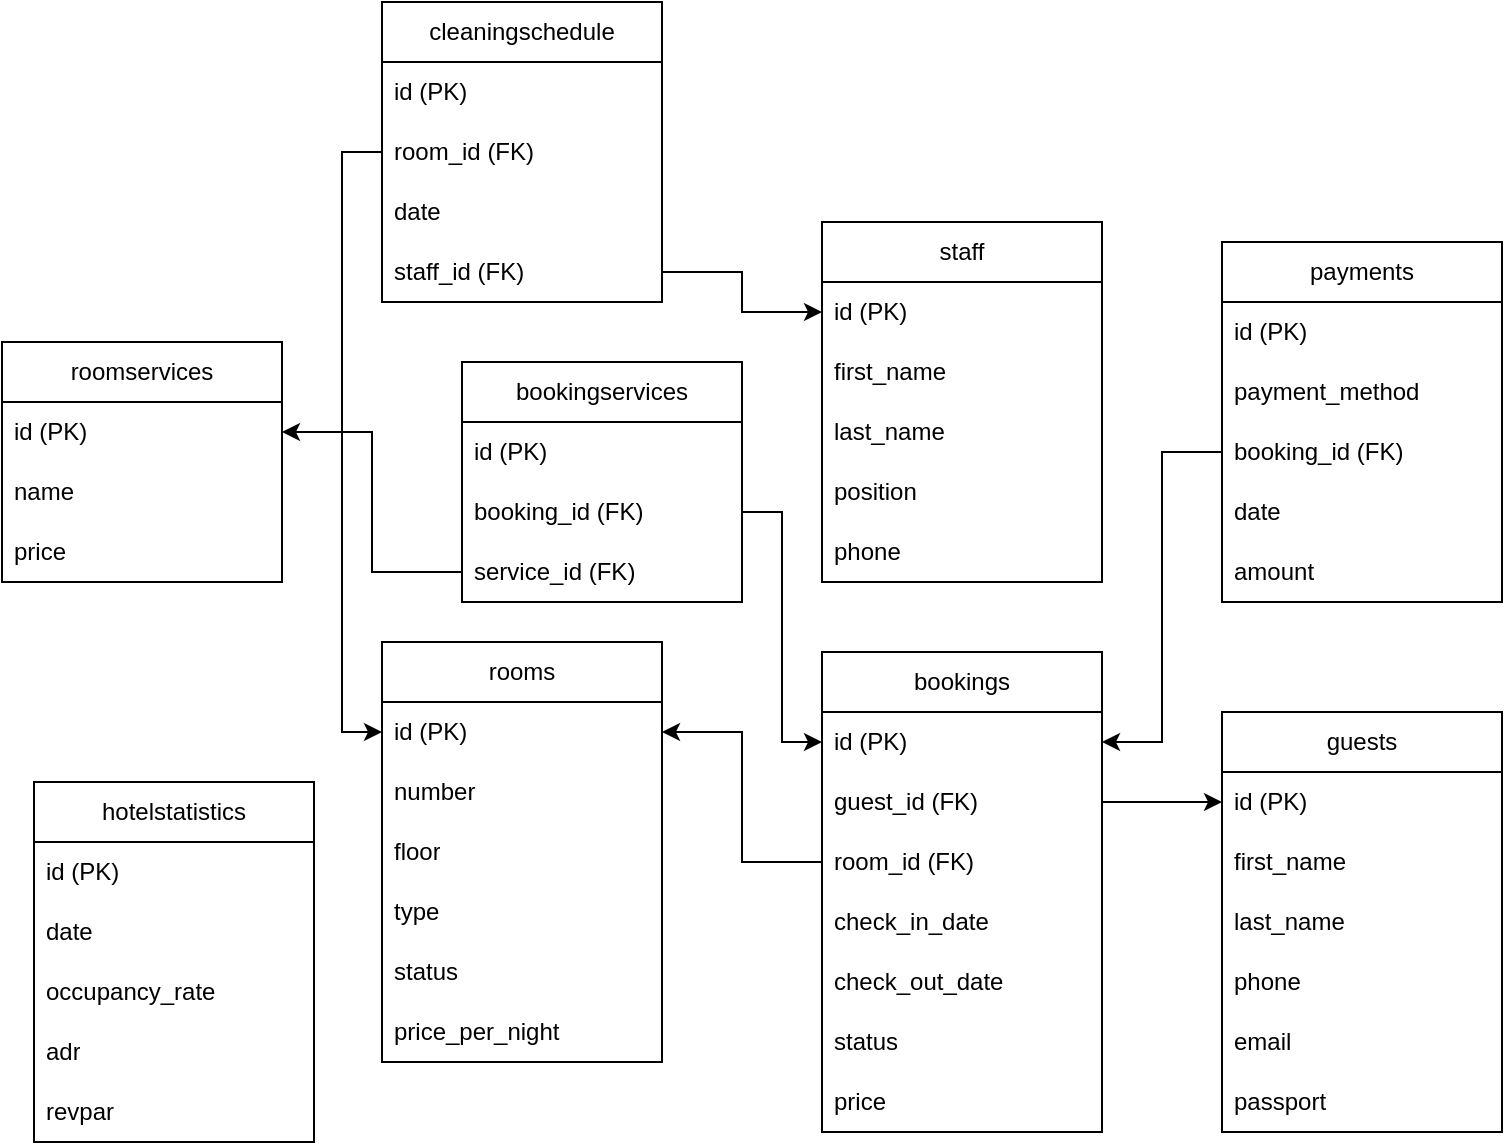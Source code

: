 <mxfile version="25.0.1">
  <diagram id="C5RBs43oDa-KdzZeNtuy" name="Page-1">
    <mxGraphModel dx="432" dy="943" grid="1" gridSize="10" guides="1" tooltips="1" connect="1" arrows="1" fold="1" page="1" pageScale="1" pageWidth="827" pageHeight="1169" math="0" shadow="0">
      <root>
        <mxCell id="WIyWlLk6GJQsqaUBKTNV-0" />
        <mxCell id="WIyWlLk6GJQsqaUBKTNV-1" parent="WIyWlLk6GJQsqaUBKTNV-0" />
        <mxCell id="dcnLrmFohTI-sGpCypVo-2" value="guests" style="swimlane;fontStyle=0;childLayout=stackLayout;horizontal=1;startSize=30;horizontalStack=0;resizeParent=1;resizeParentMax=0;resizeLast=0;collapsible=1;marginBottom=0;whiteSpace=wrap;html=1;" vertex="1" parent="WIyWlLk6GJQsqaUBKTNV-1">
          <mxGeometry x="644" y="625" width="140" height="210" as="geometry" />
        </mxCell>
        <mxCell id="dcnLrmFohTI-sGpCypVo-3" value="id (PK)" style="text;strokeColor=none;fillColor=none;align=left;verticalAlign=middle;spacingLeft=4;spacingRight=4;overflow=hidden;points=[[0,0.5],[1,0.5]];portConstraint=eastwest;rotatable=0;whiteSpace=wrap;html=1;" vertex="1" parent="dcnLrmFohTI-sGpCypVo-2">
          <mxGeometry y="30" width="140" height="30" as="geometry" />
        </mxCell>
        <mxCell id="dcnLrmFohTI-sGpCypVo-4" value="first_name" style="text;strokeColor=none;fillColor=none;align=left;verticalAlign=middle;spacingLeft=4;spacingRight=4;overflow=hidden;points=[[0,0.5],[1,0.5]];portConstraint=eastwest;rotatable=0;whiteSpace=wrap;html=1;" vertex="1" parent="dcnLrmFohTI-sGpCypVo-2">
          <mxGeometry y="60" width="140" height="30" as="geometry" />
        </mxCell>
        <mxCell id="dcnLrmFohTI-sGpCypVo-5" value="last_name" style="text;strokeColor=none;fillColor=none;align=left;verticalAlign=middle;spacingLeft=4;spacingRight=4;overflow=hidden;points=[[0,0.5],[1,0.5]];portConstraint=eastwest;rotatable=0;whiteSpace=wrap;html=1;" vertex="1" parent="dcnLrmFohTI-sGpCypVo-2">
          <mxGeometry y="90" width="140" height="30" as="geometry" />
        </mxCell>
        <mxCell id="dcnLrmFohTI-sGpCypVo-50" value="phone" style="text;strokeColor=none;fillColor=none;align=left;verticalAlign=middle;spacingLeft=4;spacingRight=4;overflow=hidden;points=[[0,0.5],[1,0.5]];portConstraint=eastwest;rotatable=0;whiteSpace=wrap;html=1;" vertex="1" parent="dcnLrmFohTI-sGpCypVo-2">
          <mxGeometry y="120" width="140" height="30" as="geometry" />
        </mxCell>
        <mxCell id="dcnLrmFohTI-sGpCypVo-51" value="email" style="text;strokeColor=none;fillColor=none;align=left;verticalAlign=middle;spacingLeft=4;spacingRight=4;overflow=hidden;points=[[0,0.5],[1,0.5]];portConstraint=eastwest;rotatable=0;whiteSpace=wrap;html=1;" vertex="1" parent="dcnLrmFohTI-sGpCypVo-2">
          <mxGeometry y="150" width="140" height="30" as="geometry" />
        </mxCell>
        <mxCell id="dcnLrmFohTI-sGpCypVo-52" value="passport" style="text;strokeColor=none;fillColor=none;align=left;verticalAlign=middle;spacingLeft=4;spacingRight=4;overflow=hidden;points=[[0,0.5],[1,0.5]];portConstraint=eastwest;rotatable=0;whiteSpace=wrap;html=1;" vertex="1" parent="dcnLrmFohTI-sGpCypVo-2">
          <mxGeometry y="180" width="140" height="30" as="geometry" />
        </mxCell>
        <mxCell id="dcnLrmFohTI-sGpCypVo-18" value="roomservices" style="swimlane;fontStyle=0;childLayout=stackLayout;horizontal=1;startSize=30;horizontalStack=0;resizeParent=1;resizeParentMax=0;resizeLast=0;collapsible=1;marginBottom=0;whiteSpace=wrap;html=1;" vertex="1" parent="WIyWlLk6GJQsqaUBKTNV-1">
          <mxGeometry x="34" y="440" width="140" height="120" as="geometry" />
        </mxCell>
        <mxCell id="dcnLrmFohTI-sGpCypVo-19" value="id (PK)" style="text;strokeColor=none;fillColor=none;align=left;verticalAlign=middle;spacingLeft=4;spacingRight=4;overflow=hidden;points=[[0,0.5],[1,0.5]];portConstraint=eastwest;rotatable=0;whiteSpace=wrap;html=1;" vertex="1" parent="dcnLrmFohTI-sGpCypVo-18">
          <mxGeometry y="30" width="140" height="30" as="geometry" />
        </mxCell>
        <mxCell id="dcnLrmFohTI-sGpCypVo-20" value="name" style="text;strokeColor=none;fillColor=none;align=left;verticalAlign=middle;spacingLeft=4;spacingRight=4;overflow=hidden;points=[[0,0.5],[1,0.5]];portConstraint=eastwest;rotatable=0;whiteSpace=wrap;html=1;" vertex="1" parent="dcnLrmFohTI-sGpCypVo-18">
          <mxGeometry y="60" width="140" height="30" as="geometry" />
        </mxCell>
        <mxCell id="dcnLrmFohTI-sGpCypVo-21" value="price" style="text;strokeColor=none;fillColor=none;align=left;verticalAlign=middle;spacingLeft=4;spacingRight=4;overflow=hidden;points=[[0,0.5],[1,0.5]];portConstraint=eastwest;rotatable=0;whiteSpace=wrap;html=1;" vertex="1" parent="dcnLrmFohTI-sGpCypVo-18">
          <mxGeometry y="90" width="140" height="30" as="geometry" />
        </mxCell>
        <mxCell id="dcnLrmFohTI-sGpCypVo-22" value="hotelstatistics" style="swimlane;fontStyle=0;childLayout=stackLayout;horizontal=1;startSize=30;horizontalStack=0;resizeParent=1;resizeParentMax=0;resizeLast=0;collapsible=1;marginBottom=0;whiteSpace=wrap;html=1;" vertex="1" parent="WIyWlLk6GJQsqaUBKTNV-1">
          <mxGeometry x="50" y="660" width="140" height="180" as="geometry" />
        </mxCell>
        <mxCell id="dcnLrmFohTI-sGpCypVo-23" value="id (PK)" style="text;strokeColor=none;fillColor=none;align=left;verticalAlign=middle;spacingLeft=4;spacingRight=4;overflow=hidden;points=[[0,0.5],[1,0.5]];portConstraint=eastwest;rotatable=0;whiteSpace=wrap;html=1;" vertex="1" parent="dcnLrmFohTI-sGpCypVo-22">
          <mxGeometry y="30" width="140" height="30" as="geometry" />
        </mxCell>
        <mxCell id="dcnLrmFohTI-sGpCypVo-56" value="date" style="text;strokeColor=none;fillColor=none;align=left;verticalAlign=middle;spacingLeft=4;spacingRight=4;overflow=hidden;points=[[0,0.5],[1,0.5]];portConstraint=eastwest;rotatable=0;whiteSpace=wrap;html=1;" vertex="1" parent="dcnLrmFohTI-sGpCypVo-22">
          <mxGeometry y="60" width="140" height="30" as="geometry" />
        </mxCell>
        <mxCell id="dcnLrmFohTI-sGpCypVo-57" value="occupancy_rate" style="text;strokeColor=none;fillColor=none;align=left;verticalAlign=middle;spacingLeft=4;spacingRight=4;overflow=hidden;points=[[0,0.5],[1,0.5]];portConstraint=eastwest;rotatable=0;whiteSpace=wrap;html=1;" vertex="1" parent="dcnLrmFohTI-sGpCypVo-22">
          <mxGeometry y="90" width="140" height="30" as="geometry" />
        </mxCell>
        <mxCell id="dcnLrmFohTI-sGpCypVo-24" value="adr" style="text;strokeColor=none;fillColor=none;align=left;verticalAlign=middle;spacingLeft=4;spacingRight=4;overflow=hidden;points=[[0,0.5],[1,0.5]];portConstraint=eastwest;rotatable=0;whiteSpace=wrap;html=1;" vertex="1" parent="dcnLrmFohTI-sGpCypVo-22">
          <mxGeometry y="120" width="140" height="30" as="geometry" />
        </mxCell>
        <mxCell id="dcnLrmFohTI-sGpCypVo-25" value="revpar" style="text;strokeColor=none;fillColor=none;align=left;verticalAlign=middle;spacingLeft=4;spacingRight=4;overflow=hidden;points=[[0,0.5],[1,0.5]];portConstraint=eastwest;rotatable=0;whiteSpace=wrap;html=1;" vertex="1" parent="dcnLrmFohTI-sGpCypVo-22">
          <mxGeometry y="150" width="140" height="30" as="geometry" />
        </mxCell>
        <mxCell id="dcnLrmFohTI-sGpCypVo-26" value="rooms" style="swimlane;fontStyle=0;childLayout=stackLayout;horizontal=1;startSize=30;horizontalStack=0;resizeParent=1;resizeParentMax=0;resizeLast=0;collapsible=1;marginBottom=0;whiteSpace=wrap;html=1;" vertex="1" parent="WIyWlLk6GJQsqaUBKTNV-1">
          <mxGeometry x="224" y="590" width="140" height="210" as="geometry" />
        </mxCell>
        <mxCell id="dcnLrmFohTI-sGpCypVo-27" value="id (PK)" style="text;strokeColor=none;fillColor=none;align=left;verticalAlign=middle;spacingLeft=4;spacingRight=4;overflow=hidden;points=[[0,0.5],[1,0.5]];portConstraint=eastwest;rotatable=0;whiteSpace=wrap;html=1;" vertex="1" parent="dcnLrmFohTI-sGpCypVo-26">
          <mxGeometry y="30" width="140" height="30" as="geometry" />
        </mxCell>
        <mxCell id="dcnLrmFohTI-sGpCypVo-28" value="number" style="text;strokeColor=none;fillColor=none;align=left;verticalAlign=middle;spacingLeft=4;spacingRight=4;overflow=hidden;points=[[0,0.5],[1,0.5]];portConstraint=eastwest;rotatable=0;whiteSpace=wrap;html=1;" vertex="1" parent="dcnLrmFohTI-sGpCypVo-26">
          <mxGeometry y="60" width="140" height="30" as="geometry" />
        </mxCell>
        <mxCell id="dcnLrmFohTI-sGpCypVo-29" value="floor" style="text;strokeColor=none;fillColor=none;align=left;verticalAlign=middle;spacingLeft=4;spacingRight=4;overflow=hidden;points=[[0,0.5],[1,0.5]];portConstraint=eastwest;rotatable=0;whiteSpace=wrap;html=1;" vertex="1" parent="dcnLrmFohTI-sGpCypVo-26">
          <mxGeometry y="90" width="140" height="30" as="geometry" />
        </mxCell>
        <mxCell id="dcnLrmFohTI-sGpCypVo-53" value="type" style="text;strokeColor=none;fillColor=none;align=left;verticalAlign=middle;spacingLeft=4;spacingRight=4;overflow=hidden;points=[[0,0.5],[1,0.5]];portConstraint=eastwest;rotatable=0;whiteSpace=wrap;html=1;" vertex="1" parent="dcnLrmFohTI-sGpCypVo-26">
          <mxGeometry y="120" width="140" height="30" as="geometry" />
        </mxCell>
        <mxCell id="dcnLrmFohTI-sGpCypVo-54" value="status" style="text;strokeColor=none;fillColor=none;align=left;verticalAlign=middle;spacingLeft=4;spacingRight=4;overflow=hidden;points=[[0,0.5],[1,0.5]];portConstraint=eastwest;rotatable=0;whiteSpace=wrap;html=1;" vertex="1" parent="dcnLrmFohTI-sGpCypVo-26">
          <mxGeometry y="150" width="140" height="30" as="geometry" />
        </mxCell>
        <mxCell id="dcnLrmFohTI-sGpCypVo-55" value="price_per_night" style="text;strokeColor=none;fillColor=none;align=left;verticalAlign=middle;spacingLeft=4;spacingRight=4;overflow=hidden;points=[[0,0.5],[1,0.5]];portConstraint=eastwest;rotatable=0;whiteSpace=wrap;html=1;" vertex="1" parent="dcnLrmFohTI-sGpCypVo-26">
          <mxGeometry y="180" width="140" height="30" as="geometry" />
        </mxCell>
        <mxCell id="dcnLrmFohTI-sGpCypVo-30" value="staff" style="swimlane;fontStyle=0;childLayout=stackLayout;horizontal=1;startSize=30;horizontalStack=0;resizeParent=1;resizeParentMax=0;resizeLast=0;collapsible=1;marginBottom=0;whiteSpace=wrap;html=1;" vertex="1" parent="WIyWlLk6GJQsqaUBKTNV-1">
          <mxGeometry x="444" y="380" width="140" height="180" as="geometry" />
        </mxCell>
        <mxCell id="dcnLrmFohTI-sGpCypVo-31" value="id (PK)" style="text;strokeColor=none;fillColor=none;align=left;verticalAlign=middle;spacingLeft=4;spacingRight=4;overflow=hidden;points=[[0,0.5],[1,0.5]];portConstraint=eastwest;rotatable=0;whiteSpace=wrap;html=1;" vertex="1" parent="dcnLrmFohTI-sGpCypVo-30">
          <mxGeometry y="30" width="140" height="30" as="geometry" />
        </mxCell>
        <mxCell id="dcnLrmFohTI-sGpCypVo-32" value="first_name" style="text;strokeColor=none;fillColor=none;align=left;verticalAlign=middle;spacingLeft=4;spacingRight=4;overflow=hidden;points=[[0,0.5],[1,0.5]];portConstraint=eastwest;rotatable=0;whiteSpace=wrap;html=1;" vertex="1" parent="dcnLrmFohTI-sGpCypVo-30">
          <mxGeometry y="60" width="140" height="30" as="geometry" />
        </mxCell>
        <mxCell id="dcnLrmFohTI-sGpCypVo-33" value="last_name" style="text;strokeColor=none;fillColor=none;align=left;verticalAlign=middle;spacingLeft=4;spacingRight=4;overflow=hidden;points=[[0,0.5],[1,0.5]];portConstraint=eastwest;rotatable=0;whiteSpace=wrap;html=1;" vertex="1" parent="dcnLrmFohTI-sGpCypVo-30">
          <mxGeometry y="90" width="140" height="30" as="geometry" />
        </mxCell>
        <mxCell id="dcnLrmFohTI-sGpCypVo-58" value="position" style="text;strokeColor=none;fillColor=none;align=left;verticalAlign=middle;spacingLeft=4;spacingRight=4;overflow=hidden;points=[[0,0.5],[1,0.5]];portConstraint=eastwest;rotatable=0;whiteSpace=wrap;html=1;" vertex="1" parent="dcnLrmFohTI-sGpCypVo-30">
          <mxGeometry y="120" width="140" height="30" as="geometry" />
        </mxCell>
        <mxCell id="dcnLrmFohTI-sGpCypVo-59" value="phone" style="text;strokeColor=none;fillColor=none;align=left;verticalAlign=middle;spacingLeft=4;spacingRight=4;overflow=hidden;points=[[0,0.5],[1,0.5]];portConstraint=eastwest;rotatable=0;whiteSpace=wrap;html=1;" vertex="1" parent="dcnLrmFohTI-sGpCypVo-30">
          <mxGeometry y="150" width="140" height="30" as="geometry" />
        </mxCell>
        <mxCell id="dcnLrmFohTI-sGpCypVo-34" value="cleaningschedule" style="swimlane;fontStyle=0;childLayout=stackLayout;horizontal=1;startSize=30;horizontalStack=0;resizeParent=1;resizeParentMax=0;resizeLast=0;collapsible=1;marginBottom=0;whiteSpace=wrap;html=1;" vertex="1" parent="WIyWlLk6GJQsqaUBKTNV-1">
          <mxGeometry x="224" y="270" width="140" height="150" as="geometry" />
        </mxCell>
        <mxCell id="dcnLrmFohTI-sGpCypVo-35" value="id (PK)" style="text;strokeColor=none;fillColor=none;align=left;verticalAlign=middle;spacingLeft=4;spacingRight=4;overflow=hidden;points=[[0,0.5],[1,0.5]];portConstraint=eastwest;rotatable=0;whiteSpace=wrap;html=1;" vertex="1" parent="dcnLrmFohTI-sGpCypVo-34">
          <mxGeometry y="30" width="140" height="30" as="geometry" />
        </mxCell>
        <mxCell id="dcnLrmFohTI-sGpCypVo-36" value="room_id (FK)" style="text;strokeColor=none;fillColor=none;align=left;verticalAlign=middle;spacingLeft=4;spacingRight=4;overflow=hidden;points=[[0,0.5],[1,0.5]];portConstraint=eastwest;rotatable=0;whiteSpace=wrap;html=1;" vertex="1" parent="dcnLrmFohTI-sGpCypVo-34">
          <mxGeometry y="60" width="140" height="30" as="geometry" />
        </mxCell>
        <mxCell id="dcnLrmFohTI-sGpCypVo-37" value="date" style="text;strokeColor=none;fillColor=none;align=left;verticalAlign=middle;spacingLeft=4;spacingRight=4;overflow=hidden;points=[[0,0.5],[1,0.5]];portConstraint=eastwest;rotatable=0;whiteSpace=wrap;html=1;" vertex="1" parent="dcnLrmFohTI-sGpCypVo-34">
          <mxGeometry y="90" width="140" height="30" as="geometry" />
        </mxCell>
        <mxCell id="dcnLrmFohTI-sGpCypVo-60" value="staff_id (FK)" style="text;strokeColor=none;fillColor=none;align=left;verticalAlign=middle;spacingLeft=4;spacingRight=4;overflow=hidden;points=[[0,0.5],[1,0.5]];portConstraint=eastwest;rotatable=0;whiteSpace=wrap;html=1;" vertex="1" parent="dcnLrmFohTI-sGpCypVo-34">
          <mxGeometry y="120" width="140" height="30" as="geometry" />
        </mxCell>
        <mxCell id="dcnLrmFohTI-sGpCypVo-38" value="bookings" style="swimlane;fontStyle=0;childLayout=stackLayout;horizontal=1;startSize=30;horizontalStack=0;resizeParent=1;resizeParentMax=0;resizeLast=0;collapsible=1;marginBottom=0;whiteSpace=wrap;html=1;" vertex="1" parent="WIyWlLk6GJQsqaUBKTNV-1">
          <mxGeometry x="444" y="595" width="140" height="240" as="geometry" />
        </mxCell>
        <mxCell id="dcnLrmFohTI-sGpCypVo-39" value="id (PK)" style="text;strokeColor=none;fillColor=none;align=left;verticalAlign=middle;spacingLeft=4;spacingRight=4;overflow=hidden;points=[[0,0.5],[1,0.5]];portConstraint=eastwest;rotatable=0;whiteSpace=wrap;html=1;" vertex="1" parent="dcnLrmFohTI-sGpCypVo-38">
          <mxGeometry y="30" width="140" height="30" as="geometry" />
        </mxCell>
        <mxCell id="dcnLrmFohTI-sGpCypVo-40" value="guest_id (FK)" style="text;strokeColor=none;fillColor=none;align=left;verticalAlign=middle;spacingLeft=4;spacingRight=4;overflow=hidden;points=[[0,0.5],[1,0.5]];portConstraint=eastwest;rotatable=0;whiteSpace=wrap;html=1;" vertex="1" parent="dcnLrmFohTI-sGpCypVo-38">
          <mxGeometry y="60" width="140" height="30" as="geometry" />
        </mxCell>
        <mxCell id="dcnLrmFohTI-sGpCypVo-41" value="room_id (FK)" style="text;strokeColor=none;fillColor=none;align=left;verticalAlign=middle;spacingLeft=4;spacingRight=4;overflow=hidden;points=[[0,0.5],[1,0.5]];portConstraint=eastwest;rotatable=0;whiteSpace=wrap;html=1;" vertex="1" parent="dcnLrmFohTI-sGpCypVo-38">
          <mxGeometry y="90" width="140" height="30" as="geometry" />
        </mxCell>
        <mxCell id="dcnLrmFohTI-sGpCypVo-61" value="check_in_date" style="text;strokeColor=none;fillColor=none;align=left;verticalAlign=middle;spacingLeft=4;spacingRight=4;overflow=hidden;points=[[0,0.5],[1,0.5]];portConstraint=eastwest;rotatable=0;whiteSpace=wrap;html=1;" vertex="1" parent="dcnLrmFohTI-sGpCypVo-38">
          <mxGeometry y="120" width="140" height="30" as="geometry" />
        </mxCell>
        <mxCell id="dcnLrmFohTI-sGpCypVo-62" value="check_out_date" style="text;strokeColor=none;fillColor=none;align=left;verticalAlign=middle;spacingLeft=4;spacingRight=4;overflow=hidden;points=[[0,0.5],[1,0.5]];portConstraint=eastwest;rotatable=0;whiteSpace=wrap;html=1;" vertex="1" parent="dcnLrmFohTI-sGpCypVo-38">
          <mxGeometry y="150" width="140" height="30" as="geometry" />
        </mxCell>
        <mxCell id="dcnLrmFohTI-sGpCypVo-63" value="status" style="text;strokeColor=none;fillColor=none;align=left;verticalAlign=middle;spacingLeft=4;spacingRight=4;overflow=hidden;points=[[0,0.5],[1,0.5]];portConstraint=eastwest;rotatable=0;whiteSpace=wrap;html=1;" vertex="1" parent="dcnLrmFohTI-sGpCypVo-38">
          <mxGeometry y="180" width="140" height="30" as="geometry" />
        </mxCell>
        <mxCell id="dcnLrmFohTI-sGpCypVo-64" value="price" style="text;strokeColor=none;fillColor=none;align=left;verticalAlign=middle;spacingLeft=4;spacingRight=4;overflow=hidden;points=[[0,0.5],[1,0.5]];portConstraint=eastwest;rotatable=0;whiteSpace=wrap;html=1;" vertex="1" parent="dcnLrmFohTI-sGpCypVo-38">
          <mxGeometry y="210" width="140" height="30" as="geometry" />
        </mxCell>
        <mxCell id="dcnLrmFohTI-sGpCypVo-42" value="payments" style="swimlane;fontStyle=0;childLayout=stackLayout;horizontal=1;startSize=30;horizontalStack=0;resizeParent=1;resizeParentMax=0;resizeLast=0;collapsible=1;marginBottom=0;whiteSpace=wrap;html=1;" vertex="1" parent="WIyWlLk6GJQsqaUBKTNV-1">
          <mxGeometry x="644" y="390" width="140" height="180" as="geometry" />
        </mxCell>
        <mxCell id="dcnLrmFohTI-sGpCypVo-43" value="id (PK)" style="text;strokeColor=none;fillColor=none;align=left;verticalAlign=middle;spacingLeft=4;spacingRight=4;overflow=hidden;points=[[0,0.5],[1,0.5]];portConstraint=eastwest;rotatable=0;whiteSpace=wrap;html=1;" vertex="1" parent="dcnLrmFohTI-sGpCypVo-42">
          <mxGeometry y="30" width="140" height="30" as="geometry" />
        </mxCell>
        <mxCell id="dcnLrmFohTI-sGpCypVo-66" value="payment_method" style="text;strokeColor=none;fillColor=none;align=left;verticalAlign=middle;spacingLeft=4;spacingRight=4;overflow=hidden;points=[[0,0.5],[1,0.5]];portConstraint=eastwest;rotatable=0;whiteSpace=wrap;html=1;" vertex="1" parent="dcnLrmFohTI-sGpCypVo-42">
          <mxGeometry y="60" width="140" height="30" as="geometry" />
        </mxCell>
        <mxCell id="dcnLrmFohTI-sGpCypVo-44" value="booking_id (FK)" style="text;strokeColor=none;fillColor=none;align=left;verticalAlign=middle;spacingLeft=4;spacingRight=4;overflow=hidden;points=[[0,0.5],[1,0.5]];portConstraint=eastwest;rotatable=0;whiteSpace=wrap;html=1;" vertex="1" parent="dcnLrmFohTI-sGpCypVo-42">
          <mxGeometry y="90" width="140" height="30" as="geometry" />
        </mxCell>
        <mxCell id="dcnLrmFohTI-sGpCypVo-45" value="date" style="text;strokeColor=none;fillColor=none;align=left;verticalAlign=middle;spacingLeft=4;spacingRight=4;overflow=hidden;points=[[0,0.5],[1,0.5]];portConstraint=eastwest;rotatable=0;whiteSpace=wrap;html=1;" vertex="1" parent="dcnLrmFohTI-sGpCypVo-42">
          <mxGeometry y="120" width="140" height="30" as="geometry" />
        </mxCell>
        <mxCell id="dcnLrmFohTI-sGpCypVo-65" value="amount" style="text;strokeColor=none;fillColor=none;align=left;verticalAlign=middle;spacingLeft=4;spacingRight=4;overflow=hidden;points=[[0,0.5],[1,0.5]];portConstraint=eastwest;rotatable=0;whiteSpace=wrap;html=1;" vertex="1" parent="dcnLrmFohTI-sGpCypVo-42">
          <mxGeometry y="150" width="140" height="30" as="geometry" />
        </mxCell>
        <mxCell id="dcnLrmFohTI-sGpCypVo-46" value="bookingservices" style="swimlane;fontStyle=0;childLayout=stackLayout;horizontal=1;startSize=30;horizontalStack=0;resizeParent=1;resizeParentMax=0;resizeLast=0;collapsible=1;marginBottom=0;whiteSpace=wrap;html=1;" vertex="1" parent="WIyWlLk6GJQsqaUBKTNV-1">
          <mxGeometry x="264" y="450" width="140" height="120" as="geometry" />
        </mxCell>
        <mxCell id="dcnLrmFohTI-sGpCypVo-47" value="id (PK)" style="text;strokeColor=none;fillColor=none;align=left;verticalAlign=middle;spacingLeft=4;spacingRight=4;overflow=hidden;points=[[0,0.5],[1,0.5]];portConstraint=eastwest;rotatable=0;whiteSpace=wrap;html=1;" vertex="1" parent="dcnLrmFohTI-sGpCypVo-46">
          <mxGeometry y="30" width="140" height="30" as="geometry" />
        </mxCell>
        <mxCell id="dcnLrmFohTI-sGpCypVo-48" value="booking_id (FK)" style="text;strokeColor=none;fillColor=none;align=left;verticalAlign=middle;spacingLeft=4;spacingRight=4;overflow=hidden;points=[[0,0.5],[1,0.5]];portConstraint=eastwest;rotatable=0;whiteSpace=wrap;html=1;" vertex="1" parent="dcnLrmFohTI-sGpCypVo-46">
          <mxGeometry y="60" width="140" height="30" as="geometry" />
        </mxCell>
        <mxCell id="dcnLrmFohTI-sGpCypVo-49" value="service_id (FK)" style="text;strokeColor=none;fillColor=none;align=left;verticalAlign=middle;spacingLeft=4;spacingRight=4;overflow=hidden;points=[[0,0.5],[1,0.5]];portConstraint=eastwest;rotatable=0;whiteSpace=wrap;html=1;" vertex="1" parent="dcnLrmFohTI-sGpCypVo-46">
          <mxGeometry y="90" width="140" height="30" as="geometry" />
        </mxCell>
        <mxCell id="dcnLrmFohTI-sGpCypVo-68" style="edgeStyle=orthogonalEdgeStyle;rounded=0;orthogonalLoop=1;jettySize=auto;html=1;entryX=0;entryY=0.5;entryDx=0;entryDy=0;" edge="1" parent="WIyWlLk6GJQsqaUBKTNV-1" source="dcnLrmFohTI-sGpCypVo-48" target="dcnLrmFohTI-sGpCypVo-39">
          <mxGeometry relative="1" as="geometry" />
        </mxCell>
        <mxCell id="dcnLrmFohTI-sGpCypVo-69" style="edgeStyle=orthogonalEdgeStyle;rounded=0;orthogonalLoop=1;jettySize=auto;html=1;entryX=1;entryY=0.5;entryDx=0;entryDy=0;" edge="1" parent="WIyWlLk6GJQsqaUBKTNV-1" source="dcnLrmFohTI-sGpCypVo-49" target="dcnLrmFohTI-sGpCypVo-19">
          <mxGeometry relative="1" as="geometry" />
        </mxCell>
        <mxCell id="dcnLrmFohTI-sGpCypVo-70" style="edgeStyle=orthogonalEdgeStyle;rounded=0;orthogonalLoop=1;jettySize=auto;html=1;entryX=1;entryY=0.5;entryDx=0;entryDy=0;" edge="1" parent="WIyWlLk6GJQsqaUBKTNV-1" source="dcnLrmFohTI-sGpCypVo-44" target="dcnLrmFohTI-sGpCypVo-39">
          <mxGeometry relative="1" as="geometry" />
        </mxCell>
        <mxCell id="dcnLrmFohTI-sGpCypVo-71" style="edgeStyle=orthogonalEdgeStyle;rounded=0;orthogonalLoop=1;jettySize=auto;html=1;entryX=0;entryY=0.5;entryDx=0;entryDy=0;" edge="1" parent="WIyWlLk6GJQsqaUBKTNV-1" source="dcnLrmFohTI-sGpCypVo-60" target="dcnLrmFohTI-sGpCypVo-31">
          <mxGeometry relative="1" as="geometry" />
        </mxCell>
        <mxCell id="dcnLrmFohTI-sGpCypVo-72" style="edgeStyle=orthogonalEdgeStyle;rounded=0;orthogonalLoop=1;jettySize=auto;html=1;entryX=0;entryY=0.5;entryDx=0;entryDy=0;" edge="1" parent="WIyWlLk6GJQsqaUBKTNV-1" source="dcnLrmFohTI-sGpCypVo-36" target="dcnLrmFohTI-sGpCypVo-27">
          <mxGeometry relative="1" as="geometry" />
        </mxCell>
        <mxCell id="dcnLrmFohTI-sGpCypVo-74" style="edgeStyle=orthogonalEdgeStyle;rounded=0;orthogonalLoop=1;jettySize=auto;html=1;entryX=0;entryY=0.5;entryDx=0;entryDy=0;" edge="1" parent="WIyWlLk6GJQsqaUBKTNV-1" source="dcnLrmFohTI-sGpCypVo-40" target="dcnLrmFohTI-sGpCypVo-3">
          <mxGeometry relative="1" as="geometry" />
        </mxCell>
        <mxCell id="dcnLrmFohTI-sGpCypVo-75" style="edgeStyle=orthogonalEdgeStyle;rounded=0;orthogonalLoop=1;jettySize=auto;html=1;entryX=1;entryY=0.5;entryDx=0;entryDy=0;" edge="1" parent="WIyWlLk6GJQsqaUBKTNV-1" source="dcnLrmFohTI-sGpCypVo-41" target="dcnLrmFohTI-sGpCypVo-27">
          <mxGeometry relative="1" as="geometry">
            <Array as="points">
              <mxPoint x="404" y="700" />
              <mxPoint x="404" y="635" />
            </Array>
          </mxGeometry>
        </mxCell>
      </root>
    </mxGraphModel>
  </diagram>
</mxfile>
